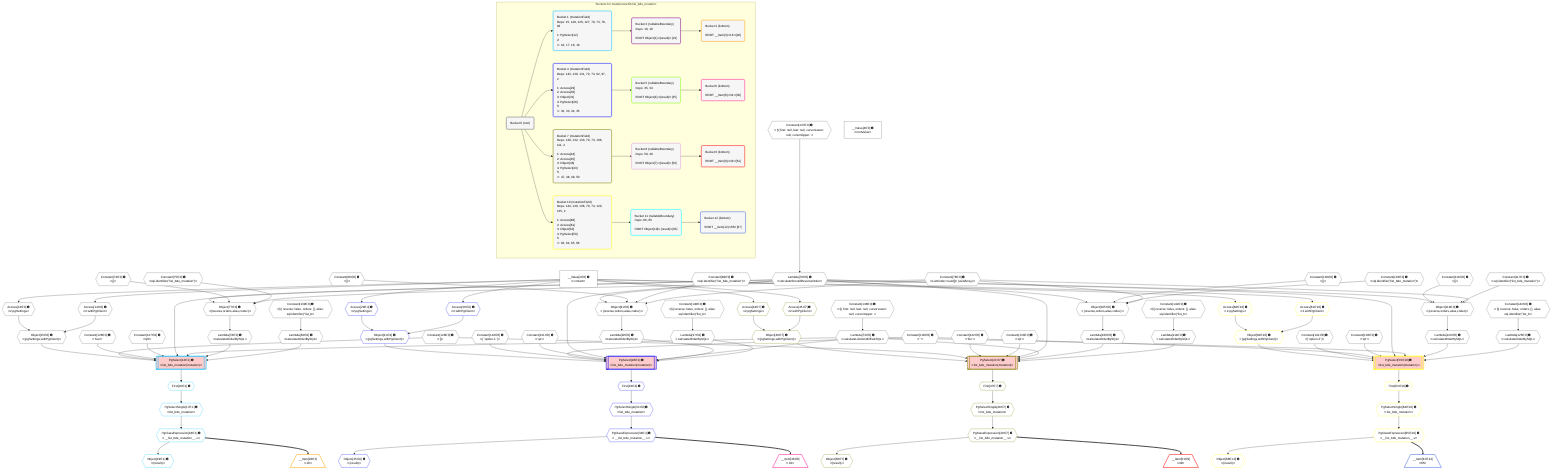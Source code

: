 %%{init: {'themeVariables': { 'fontSize': '12px'}}}%%
graph TD
    classDef path fill:#eee,stroke:#000,color:#000
    classDef plan fill:#fff,stroke-width:1px,color:#000
    classDef itemplan fill:#fff,stroke-width:2px,color:#000
    classDef unbatchedplan fill:#dff,stroke-width:1px,color:#000
    classDef sideeffectplan fill:#fcc,stroke-width:2px,color:#000
    classDef bucket fill:#f6f6f6,color:#000,stroke-width:2px,text-align:left


    %% plan dependencies
    Object77{{"Object[77∈0] ➊<br />ᐸ{reverse,orders,alias,codec}ᐳ"}}:::plan
    Lambda70{{"Lambda[70∈0] ➊<br />ᐸcalculateShouldReverseOrderᐳ"}}:::plan
    Constant74{{"Constant[74∈0] ➊<br />ᐸ[]ᐳ"}}:::plan
    Constant75{{"Constant[75∈0] ➊<br />ᐸsql.identifier(”list_bde_mutation”)ᐳ"}}:::plan
    Constant76{{"Constant[76∈0] ➊<br />ᐸListCodecᐸuuid[]ᐳ(uuidArray)ᐳ"}}:::plan
    Lambda70 & Constant74 & Constant75 & Constant76 --> Object77
    Object91{{"Object[91∈0] ➊<br />ᐸ{reverse,orders,alias,codec}ᐳ"}}:::plan
    Constant88{{"Constant[88∈0] ➊<br />ᐸ[]ᐳ"}}:::plan
    Constant89{{"Constant[89∈0] ➊<br />ᐸsql.identifier(”list_bde_mutation”)ᐳ"}}:::plan
    Lambda70 & Constant88 & Constant89 & Constant76 --> Object91
    Object105{{"Object[105∈0] ➊<br />ᐸ{reverse,orders,alias,codec}ᐳ"}}:::plan
    Constant102{{"Constant[102∈0] ➊<br />ᐸ[]ᐳ"}}:::plan
    Constant103{{"Constant[103∈0] ➊<br />ᐸsql.identifier(”list_bde_mutation”)ᐳ"}}:::plan
    Lambda70 & Constant102 & Constant103 & Constant76 --> Object105
    Object119{{"Object[119∈0] ➊<br />ᐸ{reverse,orders,alias,codec}ᐳ"}}:::plan
    Constant116{{"Constant[116∈0] ➊<br />ᐸ[]ᐳ"}}:::plan
    Constant117{{"Constant[117∈0] ➊<br />ᐸsql.identifier(”list_bde_mutation”)ᐳ"}}:::plan
    Lambda70 & Constant116 & Constant117 & Constant76 --> Object119
    Object15{{"Object[15∈0] ➊<br />ᐸ{pgSettings,withPgClient}ᐳ"}}:::plan
    Access13{{"Access[13∈0] ➊<br />ᐸ2.pgSettingsᐳ"}}:::plan
    Access14{{"Access[14∈0] ➊<br />ᐸ2.withPgClientᐳ"}}:::plan
    Access13 & Access14 --> Object15
    __Value2["__Value[2∈0] ➊<br />ᐸcontextᐳ"]:::plan
    __Value2 --> Access13
    __Value2 --> Access14
    Constant137{{"Constant[137∈0] ➊<br />ᐸ§{ first: null, last: null, cursorLower: null, cursorUpper: ᐳ"}}:::plan
    Constant137 --> Lambda70
    Lambda73{{"Lambda[73∈0] ➊<br />ᐸcalculateLimitAndOffsetSQLᐳ"}}:::plan
    Constant138{{"Constant[138∈0] ➊<br />ᐸ§{ first: null, last: null, cursorLower: null, cursorUpper: ᐳ"}}:::plan
    Constant138 --> Lambda73
    Lambda78{{"Lambda[78∈0] ➊<br />ᐸcalculateOrderBySQLᐳ"}}:::plan
    Object77 --> Lambda78
    Lambda83{{"Lambda[83∈0] ➊<br />ᐸcalculateOrderBySQLᐳ"}}:::plan
    Constant139{{"Constant[139∈0] ➊<br />ᐸ§{ reverse: false, orders: [], alias: sql.identifier(”list_bᐳ"}}:::plan
    Constant139 --> Lambda83
    Lambda92{{"Lambda[92∈0] ➊<br />ᐸcalculateOrderBySQLᐳ"}}:::plan
    Object91 --> Lambda92
    Lambda97{{"Lambda[97∈0] ➊<br />ᐸcalculateOrderBySQLᐳ"}}:::plan
    Constant140{{"Constant[140∈0] ➊<br />ᐸ§{ reverse: false, orders: [], alias: sql.identifier(”list_bᐳ"}}:::plan
    Constant140 --> Lambda97
    Lambda106{{"Lambda[106∈0] ➊<br />ᐸcalculateOrderBySQLᐳ"}}:::plan
    Object105 --> Lambda106
    Lambda111{{"Lambda[111∈0] ➊<br />ᐸcalculateOrderBySQLᐳ"}}:::plan
    Constant141{{"Constant[141∈0] ➊<br />ᐸ§{ reverse: false, orders: [], alias: sql.identifier(”list_bᐳ"}}:::plan
    Constant141 --> Lambda111
    Lambda120{{"Lambda[120∈0] ➊<br />ᐸcalculateOrderBySQLᐳ"}}:::plan
    Object119 --> Lambda120
    Lambda125{{"Lambda[125∈0] ➊<br />ᐸcalculateOrderBySQLᐳ"}}:::plan
    Constant142{{"Constant[142∈0] ➊<br />ᐸ§{ reverse: false, orders: [], alias: sql.identifier(”list_bᐳ"}}:::plan
    Constant142 --> Lambda125
    __Value4["__Value[4∈0] ➊<br />ᐸrootValueᐳ"]:::plan
    Constant126{{"Constant[126∈0] ➊<br />ᐸ'bar'ᐳ"}}:::plan
    Constant127{{"Constant[127∈0] ➊<br />ᐸ'q0'ᐳ"}}:::plan
    Constant128{{"Constant[128∈0] ➊<br />ᐸ[]ᐳ"}}:::plan
    Constant130{{"Constant[130∈0] ➊<br />ᐸ''ᐳ"}}:::plan
    Constant131{{"Constant[131∈0] ➊<br />ᐸ'q1'ᐳ"}}:::plan
    Constant132{{"Constant[132∈0] ➊<br />ᐸ'foo'ᐳ"}}:::plan
    Constant133{{"Constant[133∈0] ➊<br />ᐸ'q2'ᐳ"}}:::plan
    Constant136{{"Constant[136∈0] ➊<br />ᐸ'q3'ᐳ"}}:::plan
    Constant143{{"Constant[143∈0] ➊<br />ᐸ[ 'option-1' ]ᐳ"}}:::plan
    Constant144{{"Constant[144∈0] ➊<br />ᐸ[ 'option-2' ]ᐳ"}}:::plan
    PgSelect12[["PgSelect[12∈1] ➊<br />ᐸlist_bde_mutation(mutation)ᐳ"]]:::sideeffectplan
    Object15 & Constant128 & Constant126 & Constant127 & Lambda70 & Lambda73 & Lambda78 & Lambda83 --> PgSelect12
    First16{{"First[16∈1] ➊"}}:::plan
    PgSelect12 --> First16
    PgSelectSingle17{{"PgSelectSingle[17∈1] ➊<br />ᐸlist_bde_mutationᐳ"}}:::plan
    First16 --> PgSelectSingle17
    PgClassExpression18{{"PgClassExpression[18∈1] ➊<br />ᐸ__list_bde_mutation__.vᐳ"}}:::plan
    PgSelectSingle17 --> PgClassExpression18
    Object19{{"Object[19∈1] ➊<br />ᐸ{result}ᐳ"}}:::plan
    PgClassExpression18 --> Object19
    __Item20[/"__Item[20∈3]<br />ᐸ18ᐳ"\]:::itemplan
    PgClassExpression18 ==> __Item20
    PgSelect28[["PgSelect[28∈4] ➊<br />ᐸlist_bde_mutation(mutation)ᐳ"]]:::sideeffectplan
    Object31{{"Object[31∈4] ➊<br />ᐸ{pgSettings,withPgClient}ᐳ"}}:::plan
    Object31 & Constant143 & Constant130 & Constant131 & Lambda70 & Lambda73 & Lambda92 & Lambda97 --> PgSelect28
    Access29{{"Access[29∈4] ➊<br />ᐸ2.pgSettingsᐳ"}}:::plan
    Access30{{"Access[30∈4] ➊<br />ᐸ2.withPgClientᐳ"}}:::plan
    Access29 & Access30 --> Object31
    __Value2 --> Access29
    __Value2 --> Access30
    First32{{"First[32∈4] ➊"}}:::plan
    PgSelect28 --> First32
    PgSelectSingle33{{"PgSelectSingle[33∈4] ➊<br />ᐸlist_bde_mutationᐳ"}}:::plan
    First32 --> PgSelectSingle33
    PgClassExpression34{{"PgClassExpression[34∈4] ➊<br />ᐸ__list_bde_mutation__.vᐳ"}}:::plan
    PgSelectSingle33 --> PgClassExpression34
    Object35{{"Object[35∈4] ➊<br />ᐸ{result}ᐳ"}}:::plan
    PgClassExpression34 --> Object35
    __Item36[/"__Item[36∈6]<br />ᐸ34ᐳ"\]:::itemplan
    PgClassExpression34 ==> __Item36
    PgSelect43[["PgSelect[43∈7] ➊<br />ᐸlist_bde_mutation(mutation)ᐳ"]]:::sideeffectplan
    Object46{{"Object[46∈7] ➊<br />ᐸ{pgSettings,withPgClient}ᐳ"}}:::plan
    Object46 & Constant128 & Constant132 & Constant133 & Lambda70 & Lambda73 & Lambda106 & Lambda111 --> PgSelect43
    Access44{{"Access[44∈7] ➊<br />ᐸ2.pgSettingsᐳ"}}:::plan
    Access45{{"Access[45∈7] ➊<br />ᐸ2.withPgClientᐳ"}}:::plan
    Access44 & Access45 --> Object46
    __Value2 --> Access44
    __Value2 --> Access45
    First47{{"First[47∈7] ➊"}}:::plan
    PgSelect43 --> First47
    PgSelectSingle48{{"PgSelectSingle[48∈7] ➊<br />ᐸlist_bde_mutationᐳ"}}:::plan
    First47 --> PgSelectSingle48
    PgClassExpression49{{"PgClassExpression[49∈7] ➊<br />ᐸ__list_bde_mutation__.vᐳ"}}:::plan
    PgSelectSingle48 --> PgClassExpression49
    Object50{{"Object[50∈7] ➊<br />ᐸ{result}ᐳ"}}:::plan
    PgClassExpression49 --> Object50
    __Item51[/"__Item[51∈9]<br />ᐸ49ᐳ"\]:::itemplan
    PgClassExpression49 ==> __Item51
    PgSelect59[["PgSelect[59∈10] ➊<br />ᐸlist_bde_mutation(mutation)ᐳ"]]:::sideeffectplan
    Object62{{"Object[62∈10] ➊<br />ᐸ{pgSettings,withPgClient}ᐳ"}}:::plan
    Object62 & Constant144 & Constant130 & Constant136 & Lambda70 & Lambda73 & Lambda120 & Lambda125 --> PgSelect59
    Access60{{"Access[60∈10] ➊<br />ᐸ2.pgSettingsᐳ"}}:::plan
    Access61{{"Access[61∈10] ➊<br />ᐸ2.withPgClientᐳ"}}:::plan
    Access60 & Access61 --> Object62
    __Value2 --> Access60
    __Value2 --> Access61
    First63{{"First[63∈10] ➊"}}:::plan
    PgSelect59 --> First63
    PgSelectSingle64{{"PgSelectSingle[64∈10] ➊<br />ᐸlist_bde_mutationᐳ"}}:::plan
    First63 --> PgSelectSingle64
    PgClassExpression65{{"PgClassExpression[65∈10] ➊<br />ᐸ__list_bde_mutation__.vᐳ"}}:::plan
    PgSelectSingle64 --> PgClassExpression65
    Object66{{"Object[66∈10] ➊<br />ᐸ{result}ᐳ"}}:::plan
    PgClassExpression65 --> Object66
    __Item67[/"__Item[67∈12]<br />ᐸ65ᐳ"\]:::itemplan
    PgClassExpression65 ==> __Item67

    %% define steps

    subgraph "Buckets for mutations/v4/b.list_bde_mutation"
    Bucket0("Bucket 0 (root)"):::bucket
    classDef bucket0 stroke:#696969
    class Bucket0,__Value2,__Value4,Access13,Access14,Object15,Lambda70,Lambda73,Constant74,Constant75,Constant76,Object77,Lambda78,Lambda83,Constant88,Constant89,Object91,Lambda92,Lambda97,Constant102,Constant103,Object105,Lambda106,Lambda111,Constant116,Constant117,Object119,Lambda120,Lambda125,Constant126,Constant127,Constant128,Constant130,Constant131,Constant132,Constant133,Constant136,Constant137,Constant138,Constant139,Constant140,Constant141,Constant142,Constant143,Constant144 bucket0
    Bucket1("Bucket 1 (mutationField)<br />Deps: 15, 128, 126, 127, 70, 73, 78, 83<br /><br />1: PgSelect[12]<br />2: <br />ᐳ: 16, 17, 18, 19"):::bucket
    classDef bucket1 stroke:#00bfff
    class Bucket1,PgSelect12,First16,PgSelectSingle17,PgClassExpression18,Object19 bucket1
    Bucket2("Bucket 2 (nullableBoundary)<br />Deps: 19, 18<br /><br />ROOT Object{1}ᐸ{result}ᐳ[19]"):::bucket
    classDef bucket2 stroke:#7f007f
    class Bucket2 bucket2
    Bucket3("Bucket 3 (listItem)<br /><br />ROOT __Item{3}ᐸ18ᐳ[20]"):::bucket
    classDef bucket3 stroke:#ffa500
    class Bucket3,__Item20 bucket3
    Bucket4("Bucket 4 (mutationField)<br />Deps: 143, 130, 131, 70, 73, 92, 97, 2<br /><br />1: Access[29]<br />2: Access[30]<br />3: Object[31]<br />4: PgSelect[28]<br />5: <br />ᐳ: 32, 33, 34, 35"):::bucket
    classDef bucket4 stroke:#0000ff
    class Bucket4,PgSelect28,Access29,Access30,Object31,First32,PgSelectSingle33,PgClassExpression34,Object35 bucket4
    Bucket5("Bucket 5 (nullableBoundary)<br />Deps: 35, 34<br /><br />ROOT Object{4}ᐸ{result}ᐳ[35]"):::bucket
    classDef bucket5 stroke:#7fff00
    class Bucket5 bucket5
    Bucket6("Bucket 6 (listItem)<br /><br />ROOT __Item{6}ᐸ34ᐳ[36]"):::bucket
    classDef bucket6 stroke:#ff1493
    class Bucket6,__Item36 bucket6
    Bucket7("Bucket 7 (mutationField)<br />Deps: 128, 132, 133, 70, 73, 106, 111, 2<br /><br />1: Access[44]<br />2: Access[45]<br />3: Object[46]<br />4: PgSelect[43]<br />5: <br />ᐳ: 47, 48, 49, 50"):::bucket
    classDef bucket7 stroke:#808000
    class Bucket7,PgSelect43,Access44,Access45,Object46,First47,PgSelectSingle48,PgClassExpression49,Object50 bucket7
    Bucket8("Bucket 8 (nullableBoundary)<br />Deps: 50, 49<br /><br />ROOT Object{7}ᐸ{result}ᐳ[50]"):::bucket
    classDef bucket8 stroke:#dda0dd
    class Bucket8 bucket8
    Bucket9("Bucket 9 (listItem)<br /><br />ROOT __Item{9}ᐸ49ᐳ[51]"):::bucket
    classDef bucket9 stroke:#ff0000
    class Bucket9,__Item51 bucket9
    Bucket10("Bucket 10 (mutationField)<br />Deps: 144, 130, 136, 70, 73, 120, 125, 2<br /><br />1: Access[60]<br />2: Access[61]<br />3: Object[62]<br />4: PgSelect[59]<br />5: <br />ᐳ: 63, 64, 65, 66"):::bucket
    classDef bucket10 stroke:#ffff00
    class Bucket10,PgSelect59,Access60,Access61,Object62,First63,PgSelectSingle64,PgClassExpression65,Object66 bucket10
    Bucket11("Bucket 11 (nullableBoundary)<br />Deps: 66, 65<br /><br />ROOT Object{10}ᐸ{result}ᐳ[66]"):::bucket
    classDef bucket11 stroke:#00ffff
    class Bucket11 bucket11
    Bucket12("Bucket 12 (listItem)<br /><br />ROOT __Item{12}ᐸ65ᐳ[67]"):::bucket
    classDef bucket12 stroke:#4169e1
    class Bucket12,__Item67 bucket12
    Bucket0 --> Bucket1 & Bucket4 & Bucket7 & Bucket10
    Bucket1 --> Bucket2
    Bucket2 --> Bucket3
    Bucket4 --> Bucket5
    Bucket5 --> Bucket6
    Bucket7 --> Bucket8
    Bucket8 --> Bucket9
    Bucket10 --> Bucket11
    Bucket11 --> Bucket12
    end
